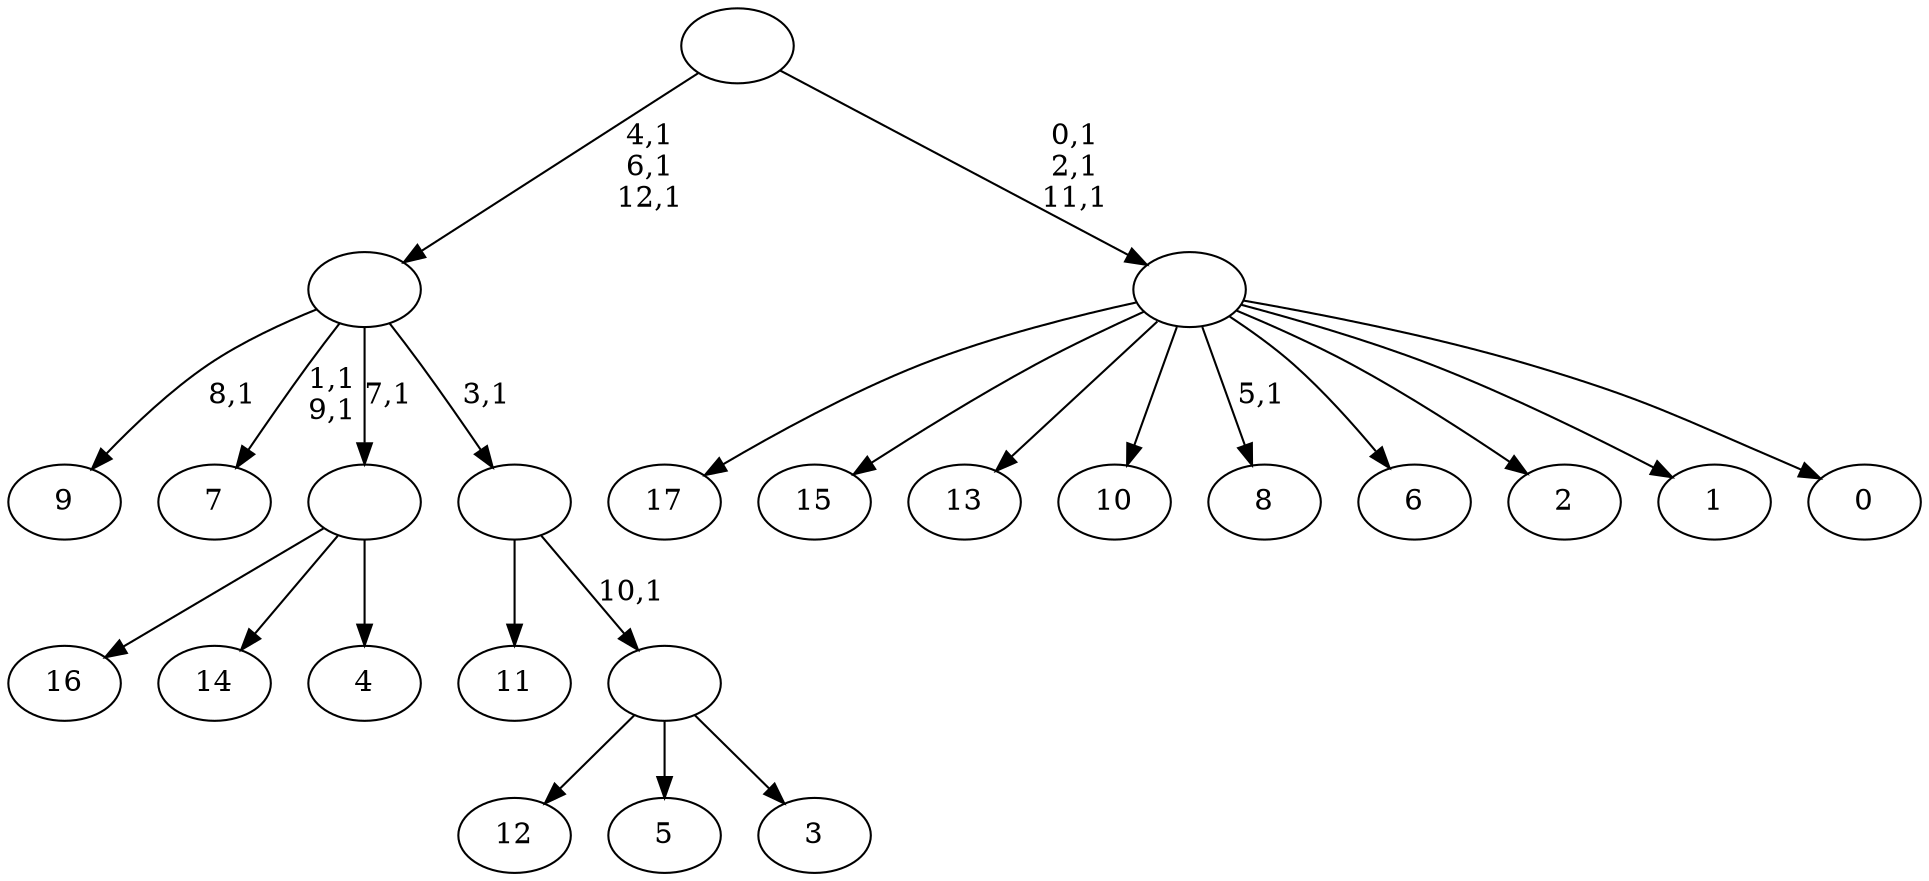 digraph T {
	31 [label="17"]
	30 [label="16"]
	29 [label="15"]
	28 [label="14"]
	27 [label="13"]
	26 [label="12"]
	25 [label="11"]
	24 [label="10"]
	23 [label="9"]
	21 [label="8"]
	19 [label="7"]
	16 [label="6"]
	15 [label="5"]
	14 [label="4"]
	13 [label=""]
	12 [label="3"]
	11 [label=""]
	10 [label=""]
	9 [label=""]
	6 [label="2"]
	5 [label="1"]
	4 [label="0"]
	3 [label=""]
	0 [label=""]
	13 -> 30 [label=""]
	13 -> 28 [label=""]
	13 -> 14 [label=""]
	11 -> 26 [label=""]
	11 -> 15 [label=""]
	11 -> 12 [label=""]
	10 -> 25 [label=""]
	10 -> 11 [label="10,1"]
	9 -> 19 [label="1,1\n9,1"]
	9 -> 23 [label="8,1"]
	9 -> 13 [label="7,1"]
	9 -> 10 [label="3,1"]
	3 -> 21 [label="5,1"]
	3 -> 31 [label=""]
	3 -> 29 [label=""]
	3 -> 27 [label=""]
	3 -> 24 [label=""]
	3 -> 16 [label=""]
	3 -> 6 [label=""]
	3 -> 5 [label=""]
	3 -> 4 [label=""]
	0 -> 3 [label="0,1\n2,1\n11,1"]
	0 -> 9 [label="4,1\n6,1\n12,1"]
}
